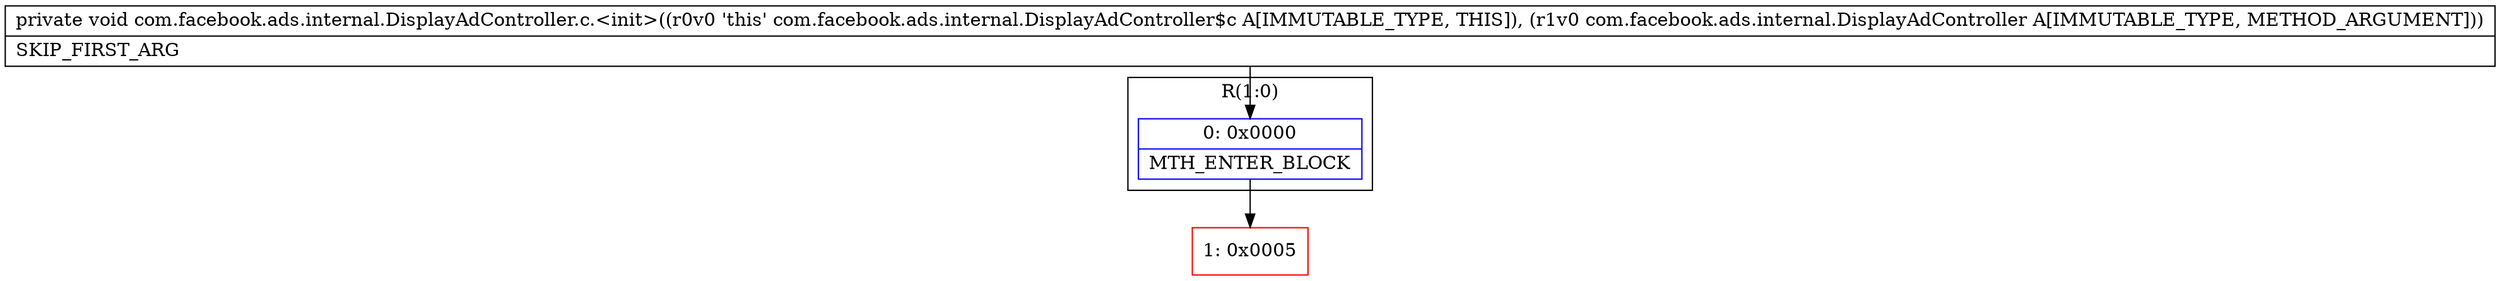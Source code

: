 digraph "CFG forcom.facebook.ads.internal.DisplayAdController.c.\<init\>(Lcom\/facebook\/ads\/internal\/DisplayAdController;)V" {
subgraph cluster_Region_1824984483 {
label = "R(1:0)";
node [shape=record,color=blue];
Node_0 [shape=record,label="{0\:\ 0x0000|MTH_ENTER_BLOCK\l}"];
}
Node_1 [shape=record,color=red,label="{1\:\ 0x0005}"];
MethodNode[shape=record,label="{private void com.facebook.ads.internal.DisplayAdController.c.\<init\>((r0v0 'this' com.facebook.ads.internal.DisplayAdController$c A[IMMUTABLE_TYPE, THIS]), (r1v0 com.facebook.ads.internal.DisplayAdController A[IMMUTABLE_TYPE, METHOD_ARGUMENT]))  | SKIP_FIRST_ARG\l}"];
MethodNode -> Node_0;
Node_0 -> Node_1;
}

